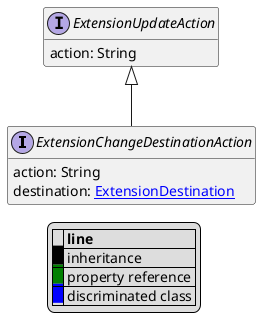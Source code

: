 @startuml

hide empty fields
hide empty methods
legend
|= |= line |
|<back:black>   </back>| inheritance |
|<back:green>   </back>| property reference |
|<back:blue>   </back>| discriminated class |
endlegend
interface ExtensionChangeDestinationAction [[ExtensionChangeDestinationAction.svg]] extends ExtensionUpdateAction {
    action: String
    destination: [[ExtensionDestination.svg ExtensionDestination]]
}
interface ExtensionUpdateAction [[ExtensionUpdateAction.svg]]  {
    action: String
}





@enduml
